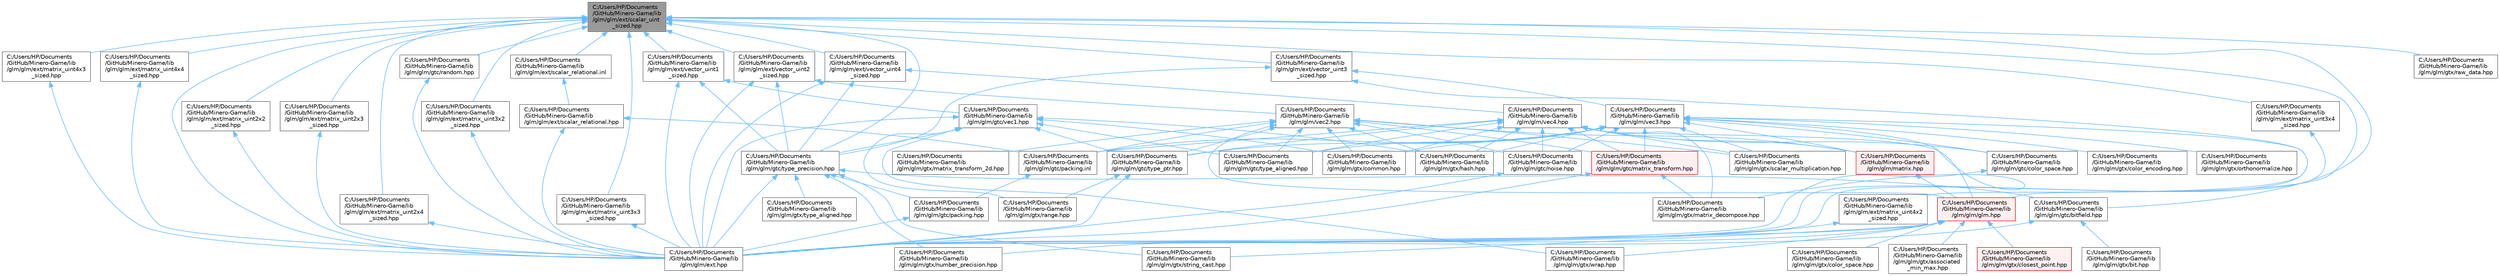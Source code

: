 digraph "C:/Users/HP/Documents/GitHub/Minero-Game/lib/glm/glm/ext/scalar_uint_sized.hpp"
{
 // LATEX_PDF_SIZE
  bgcolor="transparent";
  edge [fontname=Helvetica,fontsize=10,labelfontname=Helvetica,labelfontsize=10];
  node [fontname=Helvetica,fontsize=10,shape=box,height=0.2,width=0.4];
  Node1 [id="Node000001",label="C:/Users/HP/Documents\l/GitHub/Minero-Game/lib\l/glm/glm/ext/scalar_uint\l_sized.hpp",height=0.2,width=0.4,color="gray40", fillcolor="grey60", style="filled", fontcolor="black",tooltip=" "];
  Node1 -> Node2 [id="edge227_Node000001_Node000002",dir="back",color="steelblue1",style="solid",tooltip=" "];
  Node2 [id="Node000002",label="C:/Users/HP/Documents\l/GitHub/Minero-Game/lib\l/glm/glm/ext.hpp",height=0.2,width=0.4,color="grey40", fillcolor="white", style="filled",URL="$lib_2glm_2glm_2ext_8hpp.html",tooltip=" "];
  Node1 -> Node3 [id="edge228_Node000001_Node000003",dir="back",color="steelblue1",style="solid",tooltip=" "];
  Node3 [id="Node000003",label="C:/Users/HP/Documents\l/GitHub/Minero-Game/lib\l/glm/glm/ext/matrix_uint2x2\l_sized.hpp",height=0.2,width=0.4,color="grey40", fillcolor="white", style="filled",URL="$lib_2glm_2glm_2ext_2matrix__uint2x2__sized_8hpp.html",tooltip=" "];
  Node3 -> Node2 [id="edge229_Node000003_Node000002",dir="back",color="steelblue1",style="solid",tooltip=" "];
  Node1 -> Node4 [id="edge230_Node000001_Node000004",dir="back",color="steelblue1",style="solid",tooltip=" "];
  Node4 [id="Node000004",label="C:/Users/HP/Documents\l/GitHub/Minero-Game/lib\l/glm/glm/ext/matrix_uint2x3\l_sized.hpp",height=0.2,width=0.4,color="grey40", fillcolor="white", style="filled",URL="$lib_2glm_2glm_2ext_2matrix__uint2x3__sized_8hpp.html",tooltip=" "];
  Node4 -> Node2 [id="edge231_Node000004_Node000002",dir="back",color="steelblue1",style="solid",tooltip=" "];
  Node1 -> Node5 [id="edge232_Node000001_Node000005",dir="back",color="steelblue1",style="solid",tooltip=" "];
  Node5 [id="Node000005",label="C:/Users/HP/Documents\l/GitHub/Minero-Game/lib\l/glm/glm/ext/matrix_uint2x4\l_sized.hpp",height=0.2,width=0.4,color="grey40", fillcolor="white", style="filled",URL="$lib_2glm_2glm_2ext_2matrix__uint2x4__sized_8hpp.html",tooltip=" "];
  Node5 -> Node2 [id="edge233_Node000005_Node000002",dir="back",color="steelblue1",style="solid",tooltip=" "];
  Node1 -> Node6 [id="edge234_Node000001_Node000006",dir="back",color="steelblue1",style="solid",tooltip=" "];
  Node6 [id="Node000006",label="C:/Users/HP/Documents\l/GitHub/Minero-Game/lib\l/glm/glm/ext/matrix_uint3x2\l_sized.hpp",height=0.2,width=0.4,color="grey40", fillcolor="white", style="filled",URL="$lib_2glm_2glm_2ext_2matrix__uint3x2__sized_8hpp.html",tooltip=" "];
  Node6 -> Node2 [id="edge235_Node000006_Node000002",dir="back",color="steelblue1",style="solid",tooltip=" "];
  Node1 -> Node7 [id="edge236_Node000001_Node000007",dir="back",color="steelblue1",style="solid",tooltip=" "];
  Node7 [id="Node000007",label="C:/Users/HP/Documents\l/GitHub/Minero-Game/lib\l/glm/glm/ext/matrix_uint3x3\l_sized.hpp",height=0.2,width=0.4,color="grey40", fillcolor="white", style="filled",URL="$lib_2glm_2glm_2ext_2matrix__uint3x3__sized_8hpp.html",tooltip=" "];
  Node7 -> Node2 [id="edge237_Node000007_Node000002",dir="back",color="steelblue1",style="solid",tooltip=" "];
  Node1 -> Node8 [id="edge238_Node000001_Node000008",dir="back",color="steelblue1",style="solid",tooltip=" "];
  Node8 [id="Node000008",label="C:/Users/HP/Documents\l/GitHub/Minero-Game/lib\l/glm/glm/ext/matrix_uint3x4\l_sized.hpp",height=0.2,width=0.4,color="grey40", fillcolor="white", style="filled",URL="$lib_2glm_2glm_2ext_2matrix__uint3x4__sized_8hpp.html",tooltip=" "];
  Node8 -> Node2 [id="edge239_Node000008_Node000002",dir="back",color="steelblue1",style="solid",tooltip=" "];
  Node1 -> Node9 [id="edge240_Node000001_Node000009",dir="back",color="steelblue1",style="solid",tooltip=" "];
  Node9 [id="Node000009",label="C:/Users/HP/Documents\l/GitHub/Minero-Game/lib\l/glm/glm/ext/matrix_uint4x2\l_sized.hpp",height=0.2,width=0.4,color="grey40", fillcolor="white", style="filled",URL="$lib_2glm_2glm_2ext_2matrix__uint4x2__sized_8hpp.html",tooltip=" "];
  Node9 -> Node2 [id="edge241_Node000009_Node000002",dir="back",color="steelblue1",style="solid",tooltip=" "];
  Node1 -> Node10 [id="edge242_Node000001_Node000010",dir="back",color="steelblue1",style="solid",tooltip=" "];
  Node10 [id="Node000010",label="C:/Users/HP/Documents\l/GitHub/Minero-Game/lib\l/glm/glm/ext/matrix_uint4x3\l_sized.hpp",height=0.2,width=0.4,color="grey40", fillcolor="white", style="filled",URL="$lib_2glm_2glm_2ext_2matrix__uint4x3__sized_8hpp.html",tooltip=" "];
  Node10 -> Node2 [id="edge243_Node000010_Node000002",dir="back",color="steelblue1",style="solid",tooltip=" "];
  Node1 -> Node11 [id="edge244_Node000001_Node000011",dir="back",color="steelblue1",style="solid",tooltip=" "];
  Node11 [id="Node000011",label="C:/Users/HP/Documents\l/GitHub/Minero-Game/lib\l/glm/glm/ext/matrix_uint4x4\l_sized.hpp",height=0.2,width=0.4,color="grey40", fillcolor="white", style="filled",URL="$lib_2glm_2glm_2ext_2matrix__uint4x4__sized_8hpp.html",tooltip=" "];
  Node11 -> Node2 [id="edge245_Node000011_Node000002",dir="back",color="steelblue1",style="solid",tooltip=" "];
  Node1 -> Node12 [id="edge246_Node000001_Node000012",dir="back",color="steelblue1",style="solid",tooltip=" "];
  Node12 [id="Node000012",label="C:/Users/HP/Documents\l/GitHub/Minero-Game/lib\l/glm/glm/ext/scalar_relational.inl",height=0.2,width=0.4,color="grey40", fillcolor="white", style="filled",URL="$lib_2glm_2glm_2ext_2scalar__relational_8inl.html",tooltip=" "];
  Node12 -> Node13 [id="edge247_Node000012_Node000013",dir="back",color="steelblue1",style="solid",tooltip=" "];
  Node13 [id="Node000013",label="C:/Users/HP/Documents\l/GitHub/Minero-Game/lib\l/glm/glm/ext/scalar_relational.hpp",height=0.2,width=0.4,color="grey40", fillcolor="white", style="filled",URL="$lib_2glm_2glm_2ext_2scalar__relational_8hpp.html",tooltip=" "];
  Node13 -> Node2 [id="edge248_Node000013_Node000002",dir="back",color="steelblue1",style="solid",tooltip=" "];
  Node13 -> Node14 [id="edge249_Node000013_Node000014",dir="back",color="steelblue1",style="solid",tooltip=" "];
  Node14 [id="Node000014",label="C:/Users/HP/Documents\l/GitHub/Minero-Game/lib\l/glm/glm/gtc/packing.inl",height=0.2,width=0.4,color="grey40", fillcolor="white", style="filled",URL="$lib_2glm_2glm_2gtc_2packing_8inl.html",tooltip=" "];
  Node14 -> Node15 [id="edge250_Node000014_Node000015",dir="back",color="steelblue1",style="solid",tooltip=" "];
  Node15 [id="Node000015",label="C:/Users/HP/Documents\l/GitHub/Minero-Game/lib\l/glm/glm/gtc/packing.hpp",height=0.2,width=0.4,color="grey40", fillcolor="white", style="filled",URL="$lib_2glm_2glm_2gtc_2packing_8hpp.html",tooltip=" "];
  Node15 -> Node2 [id="edge251_Node000015_Node000002",dir="back",color="steelblue1",style="solid",tooltip=" "];
  Node1 -> Node16 [id="edge252_Node000001_Node000016",dir="back",color="steelblue1",style="solid",tooltip=" "];
  Node16 [id="Node000016",label="C:/Users/HP/Documents\l/GitHub/Minero-Game/lib\l/glm/glm/ext/vector_uint1\l_sized.hpp",height=0.2,width=0.4,color="grey40", fillcolor="white", style="filled",URL="$lib_2glm_2glm_2ext_2vector__uint1__sized_8hpp.html",tooltip=" "];
  Node16 -> Node2 [id="edge253_Node000016_Node000002",dir="back",color="steelblue1",style="solid",tooltip=" "];
  Node16 -> Node17 [id="edge254_Node000016_Node000017",dir="back",color="steelblue1",style="solid",tooltip=" "];
  Node17 [id="Node000017",label="C:/Users/HP/Documents\l/GitHub/Minero-Game/lib\l/glm/glm/gtc/type_precision.hpp",height=0.2,width=0.4,color="grey40", fillcolor="white", style="filled",URL="$lib_2glm_2glm_2gtc_2type__precision_8hpp.html",tooltip=" "];
  Node17 -> Node2 [id="edge255_Node000017_Node000002",dir="back",color="steelblue1",style="solid",tooltip=" "];
  Node17 -> Node18 [id="edge256_Node000017_Node000018",dir="back",color="steelblue1",style="solid",tooltip=" "];
  Node18 [id="Node000018",label="C:/Users/HP/Documents\l/GitHub/Minero-Game/lib\l/glm/glm/gtc/bitfield.hpp",height=0.2,width=0.4,color="grey40", fillcolor="white", style="filled",URL="$lib_2glm_2glm_2gtc_2bitfield_8hpp.html",tooltip=" "];
  Node18 -> Node2 [id="edge257_Node000018_Node000002",dir="back",color="steelblue1",style="solid",tooltip=" "];
  Node18 -> Node19 [id="edge258_Node000018_Node000019",dir="back",color="steelblue1",style="solid",tooltip=" "];
  Node19 [id="Node000019",label="C:/Users/HP/Documents\l/GitHub/Minero-Game/lib\l/glm/glm/gtx/bit.hpp",height=0.2,width=0.4,color="grey40", fillcolor="white", style="filled",URL="$lib_2glm_2glm_2gtx_2bit_8hpp.html",tooltip=" "];
  Node17 -> Node15 [id="edge259_Node000017_Node000015",dir="back",color="steelblue1",style="solid",tooltip=" "];
  Node17 -> Node20 [id="edge260_Node000017_Node000020",dir="back",color="steelblue1",style="solid",tooltip=" "];
  Node20 [id="Node000020",label="C:/Users/HP/Documents\l/GitHub/Minero-Game/lib\l/glm/glm/gtx/number_precision.hpp",height=0.2,width=0.4,color="grey40", fillcolor="white", style="filled",URL="$lib_2glm_2glm_2gtx_2number__precision_8hpp.html",tooltip=" "];
  Node17 -> Node21 [id="edge261_Node000017_Node000021",dir="back",color="steelblue1",style="solid",tooltip=" "];
  Node21 [id="Node000021",label="C:/Users/HP/Documents\l/GitHub/Minero-Game/lib\l/glm/glm/gtx/string_cast.hpp",height=0.2,width=0.4,color="grey40", fillcolor="white", style="filled",URL="$lib_2glm_2glm_2gtx_2string__cast_8hpp.html",tooltip=" "];
  Node17 -> Node22 [id="edge262_Node000017_Node000022",dir="back",color="steelblue1",style="solid",tooltip=" "];
  Node22 [id="Node000022",label="C:/Users/HP/Documents\l/GitHub/Minero-Game/lib\l/glm/glm/gtx/type_aligned.hpp",height=0.2,width=0.4,color="grey40", fillcolor="white", style="filled",URL="$lib_2glm_2glm_2gtx_2type__aligned_8hpp.html",tooltip=" "];
  Node16 -> Node23 [id="edge263_Node000016_Node000023",dir="back",color="steelblue1",style="solid",tooltip=" "];
  Node23 [id="Node000023",label="C:/Users/HP/Documents\l/GitHub/Minero-Game/lib\l/glm/glm/gtc/vec1.hpp",height=0.2,width=0.4,color="grey40", fillcolor="white", style="filled",URL="$lib_2glm_2glm_2gtc_2vec1_8hpp.html",tooltip=" "];
  Node23 -> Node2 [id="edge264_Node000023_Node000002",dir="back",color="steelblue1",style="solid",tooltip=" "];
  Node23 -> Node24 [id="edge265_Node000023_Node000024",dir="back",color="steelblue1",style="solid",tooltip=" "];
  Node24 [id="Node000024",label="C:/Users/HP/Documents\l/GitHub/Minero-Game/lib\l/glm/glm/gtc/type_aligned.hpp",height=0.2,width=0.4,color="grey40", fillcolor="white", style="filled",URL="$lib_2glm_2glm_2gtc_2type__aligned_8hpp.html",tooltip=" "];
  Node23 -> Node17 [id="edge266_Node000023_Node000017",dir="back",color="steelblue1",style="solid",tooltip=" "];
  Node23 -> Node25 [id="edge267_Node000023_Node000025",dir="back",color="steelblue1",style="solid",tooltip=" "];
  Node25 [id="Node000025",label="C:/Users/HP/Documents\l/GitHub/Minero-Game/lib\l/glm/glm/gtc/type_ptr.hpp",height=0.2,width=0.4,color="grey40", fillcolor="white", style="filled",URL="$lib_2glm_2glm_2gtc_2type__ptr_8hpp.html",tooltip=" "];
  Node25 -> Node2 [id="edge268_Node000025_Node000002",dir="back",color="steelblue1",style="solid",tooltip=" "];
  Node25 -> Node26 [id="edge269_Node000025_Node000026",dir="back",color="steelblue1",style="solid",tooltip=" "];
  Node26 [id="Node000026",label="C:/Users/HP/Documents\l/GitHub/Minero-Game/lib\l/glm/glm/gtx/range.hpp",height=0.2,width=0.4,color="grey40", fillcolor="white", style="filled",URL="$lib_2glm_2glm_2gtx_2range_8hpp.html",tooltip=" "];
  Node23 -> Node27 [id="edge270_Node000023_Node000027",dir="back",color="steelblue1",style="solid",tooltip=" "];
  Node27 [id="Node000027",label="C:/Users/HP/Documents\l/GitHub/Minero-Game/lib\l/glm/glm/gtx/common.hpp",height=0.2,width=0.4,color="grey40", fillcolor="white", style="filled",URL="$lib_2glm_2glm_2gtx_2common_8hpp.html",tooltip=" "];
  Node23 -> Node28 [id="edge271_Node000023_Node000028",dir="back",color="steelblue1",style="solid",tooltip=" "];
  Node28 [id="Node000028",label="C:/Users/HP/Documents\l/GitHub/Minero-Game/lib\l/glm/glm/gtx/hash.hpp",height=0.2,width=0.4,color="grey40", fillcolor="white", style="filled",URL="$lib_2glm_2glm_2gtx_2hash_8hpp.html",tooltip=" "];
  Node23 -> Node26 [id="edge272_Node000023_Node000026",dir="back",color="steelblue1",style="solid",tooltip=" "];
  Node23 -> Node29 [id="edge273_Node000023_Node000029",dir="back",color="steelblue1",style="solid",tooltip=" "];
  Node29 [id="Node000029",label="C:/Users/HP/Documents\l/GitHub/Minero-Game/lib\l/glm/glm/gtx/wrap.hpp",height=0.2,width=0.4,color="grey40", fillcolor="white", style="filled",URL="$lib_2glm_2glm_2gtx_2wrap_8hpp.html",tooltip=" "];
  Node1 -> Node30 [id="edge274_Node000001_Node000030",dir="back",color="steelblue1",style="solid",tooltip=" "];
  Node30 [id="Node000030",label="C:/Users/HP/Documents\l/GitHub/Minero-Game/lib\l/glm/glm/ext/vector_uint2\l_sized.hpp",height=0.2,width=0.4,color="grey40", fillcolor="white", style="filled",URL="$lib_2glm_2glm_2ext_2vector__uint2__sized_8hpp.html",tooltip=" "];
  Node30 -> Node2 [id="edge275_Node000030_Node000002",dir="back",color="steelblue1",style="solid",tooltip=" "];
  Node30 -> Node17 [id="edge276_Node000030_Node000017",dir="back",color="steelblue1",style="solid",tooltip=" "];
  Node30 -> Node31 [id="edge277_Node000030_Node000031",dir="back",color="steelblue1",style="solid",tooltip=" "];
  Node31 [id="Node000031",label="C:/Users/HP/Documents\l/GitHub/Minero-Game/lib\l/glm/glm/vec2.hpp",height=0.2,width=0.4,color="grey40", fillcolor="white", style="filled",URL="$lib_2glm_2glm_2vec2_8hpp.html",tooltip=" "];
  Node31 -> Node32 [id="edge278_Node000031_Node000032",dir="back",color="steelblue1",style="solid",tooltip=" "];
  Node32 [id="Node000032",label="C:/Users/HP/Documents\l/GitHub/Minero-Game/lib\l/glm/glm/glm.hpp",height=0.2,width=0.4,color="red", fillcolor="#FFF0F0", style="filled",URL="$lib_2glm_2glm_2glm_8hpp.html",tooltip=" "];
  Node32 -> Node2 [id="edge279_Node000032_Node000002",dir="back",color="steelblue1",style="solid",tooltip=" "];
  Node32 -> Node33 [id="edge280_Node000032_Node000033",dir="back",color="steelblue1",style="solid",tooltip=" "];
  Node33 [id="Node000033",label="C:/Users/HP/Documents\l/GitHub/Minero-Game/lib\l/glm/glm/gtx/associated\l_min_max.hpp",height=0.2,width=0.4,color="grey40", fillcolor="white", style="filled",URL="$lib_2glm_2glm_2gtx_2associated__min__max_8hpp.html",tooltip=" "];
  Node32 -> Node34 [id="edge281_Node000032_Node000034",dir="back",color="steelblue1",style="solid",tooltip=" "];
  Node34 [id="Node000034",label="C:/Users/HP/Documents\l/GitHub/Minero-Game/lib\l/glm/glm/gtx/closest_point.hpp",height=0.2,width=0.4,color="red", fillcolor="#FFF0F0", style="filled",URL="$lib_2glm_2glm_2gtx_2closest__point_8hpp.html",tooltip=" "];
  Node32 -> Node36 [id="edge282_Node000032_Node000036",dir="back",color="steelblue1",style="solid",tooltip=" "];
  Node36 [id="Node000036",label="C:/Users/HP/Documents\l/GitHub/Minero-Game/lib\l/glm/glm/gtx/color_space.hpp",height=0.2,width=0.4,color="grey40", fillcolor="white", style="filled",URL="$lib_2glm_2glm_2gtx_2color__space_8hpp.html",tooltip=" "];
  Node32 -> Node20 [id="edge283_Node000032_Node000020",dir="back",color="steelblue1",style="solid",tooltip=" "];
  Node32 -> Node21 [id="edge284_Node000032_Node000021",dir="back",color="steelblue1",style="solid",tooltip=" "];
  Node32 -> Node29 [id="edge285_Node000032_Node000029",dir="back",color="steelblue1",style="solid",tooltip=" "];
  Node31 -> Node77 [id="edge286_Node000031_Node000077",dir="back",color="steelblue1",style="solid",tooltip=" "];
  Node77 [id="Node000077",label="C:/Users/HP/Documents\l/GitHub/Minero-Game/lib\l/glm/glm/gtc/matrix_transform.hpp",height=0.2,width=0.4,color="red", fillcolor="#FFF0F0", style="filled",URL="$lib_2glm_2glm_2gtc_2matrix__transform_8hpp.html",tooltip=" "];
  Node77 -> Node2 [id="edge287_Node000077_Node000002",dir="back",color="steelblue1",style="solid",tooltip=" "];
  Node77 -> Node81 [id="edge288_Node000077_Node000081",dir="back",color="steelblue1",style="solid",tooltip=" "];
  Node81 [id="Node000081",label="C:/Users/HP/Documents\l/GitHub/Minero-Game/lib\l/glm/glm/gtx/matrix_decompose.hpp",height=0.2,width=0.4,color="grey40", fillcolor="white", style="filled",URL="$lib_2glm_2glm_2gtx_2matrix__decompose_8hpp.html",tooltip=" "];
  Node31 -> Node85 [id="edge289_Node000031_Node000085",dir="back",color="steelblue1",style="solid",tooltip=" "];
  Node85 [id="Node000085",label="C:/Users/HP/Documents\l/GitHub/Minero-Game/lib\l/glm/glm/gtc/noise.hpp",height=0.2,width=0.4,color="grey40", fillcolor="white", style="filled",URL="$lib_2glm_2glm_2gtc_2noise_8hpp.html",tooltip=" "];
  Node85 -> Node2 [id="edge290_Node000085_Node000002",dir="back",color="steelblue1",style="solid",tooltip=" "];
  Node31 -> Node14 [id="edge291_Node000031_Node000014",dir="back",color="steelblue1",style="solid",tooltip=" "];
  Node31 -> Node24 [id="edge292_Node000031_Node000024",dir="back",color="steelblue1",style="solid",tooltip=" "];
  Node31 -> Node25 [id="edge293_Node000031_Node000025",dir="back",color="steelblue1",style="solid",tooltip=" "];
  Node31 -> Node27 [id="edge294_Node000031_Node000027",dir="back",color="steelblue1",style="solid",tooltip=" "];
  Node31 -> Node28 [id="edge295_Node000031_Node000028",dir="back",color="steelblue1",style="solid",tooltip=" "];
  Node31 -> Node86 [id="edge296_Node000031_Node000086",dir="back",color="steelblue1",style="solid",tooltip=" "];
  Node86 [id="Node000086",label="C:/Users/HP/Documents\l/GitHub/Minero-Game/lib\l/glm/glm/gtx/matrix_transform_2d.hpp",height=0.2,width=0.4,color="grey40", fillcolor="white", style="filled",URL="$lib_2glm_2glm_2gtx_2matrix__transform__2d_8hpp.html",tooltip=" "];
  Node31 -> Node87 [id="edge297_Node000031_Node000087",dir="back",color="steelblue1",style="solid",tooltip=" "];
  Node87 [id="Node000087",label="C:/Users/HP/Documents\l/GitHub/Minero-Game/lib\l/glm/glm/gtx/scalar_multiplication.hpp",height=0.2,width=0.4,color="grey40", fillcolor="white", style="filled",URL="$lib_2glm_2glm_2gtx_2scalar__multiplication_8hpp.html",tooltip=" "];
  Node31 -> Node88 [id="edge298_Node000031_Node000088",dir="back",color="steelblue1",style="solid",tooltip=" "];
  Node88 [id="Node000088",label="C:/Users/HP/Documents\l/GitHub/Minero-Game/lib\l/glm/glm/matrix.hpp",height=0.2,width=0.4,color="red", fillcolor="#FFF0F0", style="filled",URL="$lib_2glm_2glm_2matrix_8hpp.html",tooltip=" "];
  Node88 -> Node32 [id="edge299_Node000088_Node000032",dir="back",color="steelblue1",style="solid",tooltip=" "];
  Node1 -> Node132 [id="edge300_Node000001_Node000132",dir="back",color="steelblue1",style="solid",tooltip=" "];
  Node132 [id="Node000132",label="C:/Users/HP/Documents\l/GitHub/Minero-Game/lib\l/glm/glm/ext/vector_uint3\l_sized.hpp",height=0.2,width=0.4,color="grey40", fillcolor="white", style="filled",URL="$lib_2glm_2glm_2ext_2vector__uint3__sized_8hpp.html",tooltip=" "];
  Node132 -> Node2 [id="edge301_Node000132_Node000002",dir="back",color="steelblue1",style="solid",tooltip=" "];
  Node132 -> Node17 [id="edge302_Node000132_Node000017",dir="back",color="steelblue1",style="solid",tooltip=" "];
  Node132 -> Node133 [id="edge303_Node000132_Node000133",dir="back",color="steelblue1",style="solid",tooltip=" "];
  Node133 [id="Node000133",label="C:/Users/HP/Documents\l/GitHub/Minero-Game/lib\l/glm/glm/vec3.hpp",height=0.2,width=0.4,color="grey40", fillcolor="white", style="filled",URL="$lib_2glm_2glm_2vec3_8hpp.html",tooltip=" "];
  Node133 -> Node32 [id="edge304_Node000133_Node000032",dir="back",color="steelblue1",style="solid",tooltip=" "];
  Node133 -> Node134 [id="edge305_Node000133_Node000134",dir="back",color="steelblue1",style="solid",tooltip=" "];
  Node134 [id="Node000134",label="C:/Users/HP/Documents\l/GitHub/Minero-Game/lib\l/glm/glm/gtc/color_space.hpp",height=0.2,width=0.4,color="grey40", fillcolor="white", style="filled",URL="$lib_2glm_2glm_2gtc_2color__space_8hpp.html",tooltip=" "];
  Node134 -> Node2 [id="edge306_Node000134_Node000002",dir="back",color="steelblue1",style="solid",tooltip=" "];
  Node133 -> Node77 [id="edge307_Node000133_Node000077",dir="back",color="steelblue1",style="solid",tooltip=" "];
  Node133 -> Node85 [id="edge308_Node000133_Node000085",dir="back",color="steelblue1",style="solid",tooltip=" "];
  Node133 -> Node14 [id="edge309_Node000133_Node000014",dir="back",color="steelblue1",style="solid",tooltip=" "];
  Node133 -> Node24 [id="edge310_Node000133_Node000024",dir="back",color="steelblue1",style="solid",tooltip=" "];
  Node133 -> Node25 [id="edge311_Node000133_Node000025",dir="back",color="steelblue1",style="solid",tooltip=" "];
  Node133 -> Node135 [id="edge312_Node000133_Node000135",dir="back",color="steelblue1",style="solid",tooltip=" "];
  Node135 [id="Node000135",label="C:/Users/HP/Documents\l/GitHub/Minero-Game/lib\l/glm/glm/gtx/color_encoding.hpp",height=0.2,width=0.4,color="grey40", fillcolor="white", style="filled",URL="$lib_2glm_2glm_2gtx_2color__encoding_8hpp.html",tooltip=" "];
  Node133 -> Node27 [id="edge313_Node000133_Node000027",dir="back",color="steelblue1",style="solid",tooltip=" "];
  Node133 -> Node28 [id="edge314_Node000133_Node000028",dir="back",color="steelblue1",style="solid",tooltip=" "];
  Node133 -> Node81 [id="edge315_Node000133_Node000081",dir="back",color="steelblue1",style="solid",tooltip=" "];
  Node133 -> Node113 [id="edge316_Node000133_Node000113",dir="back",color="steelblue1",style="solid",tooltip=" "];
  Node113 [id="Node000113",label="C:/Users/HP/Documents\l/GitHub/Minero-Game/lib\l/glm/glm/gtx/orthonormalize.hpp",height=0.2,width=0.4,color="grey40", fillcolor="white", style="filled",URL="$lib_2glm_2glm_2gtx_2orthonormalize_8hpp.html",tooltip=" "];
  Node133 -> Node87 [id="edge317_Node000133_Node000087",dir="back",color="steelblue1",style="solid",tooltip=" "];
  Node133 -> Node88 [id="edge318_Node000133_Node000088",dir="back",color="steelblue1",style="solid",tooltip=" "];
  Node1 -> Node136 [id="edge319_Node000001_Node000136",dir="back",color="steelblue1",style="solid",tooltip=" "];
  Node136 [id="Node000136",label="C:/Users/HP/Documents\l/GitHub/Minero-Game/lib\l/glm/glm/ext/vector_uint4\l_sized.hpp",height=0.2,width=0.4,color="grey40", fillcolor="white", style="filled",URL="$lib_2glm_2glm_2ext_2vector__uint4__sized_8hpp.html",tooltip=" "];
  Node136 -> Node2 [id="edge320_Node000136_Node000002",dir="back",color="steelblue1",style="solid",tooltip=" "];
  Node136 -> Node17 [id="edge321_Node000136_Node000017",dir="back",color="steelblue1",style="solid",tooltip=" "];
  Node136 -> Node137 [id="edge322_Node000136_Node000137",dir="back",color="steelblue1",style="solid",tooltip=" "];
  Node137 [id="Node000137",label="C:/Users/HP/Documents\l/GitHub/Minero-Game/lib\l/glm/glm/vec4.hpp",height=0.2,width=0.4,color="grey40", fillcolor="white", style="filled",URL="$lib_2glm_2glm_2vec4_8hpp.html",tooltip=" "];
  Node137 -> Node32 [id="edge323_Node000137_Node000032",dir="back",color="steelblue1",style="solid",tooltip=" "];
  Node137 -> Node134 [id="edge324_Node000137_Node000134",dir="back",color="steelblue1",style="solid",tooltip=" "];
  Node137 -> Node77 [id="edge325_Node000137_Node000077",dir="back",color="steelblue1",style="solid",tooltip=" "];
  Node137 -> Node85 [id="edge326_Node000137_Node000085",dir="back",color="steelblue1",style="solid",tooltip=" "];
  Node137 -> Node14 [id="edge327_Node000137_Node000014",dir="back",color="steelblue1",style="solid",tooltip=" "];
  Node137 -> Node24 [id="edge328_Node000137_Node000024",dir="back",color="steelblue1",style="solid",tooltip=" "];
  Node137 -> Node25 [id="edge329_Node000137_Node000025",dir="back",color="steelblue1",style="solid",tooltip=" "];
  Node137 -> Node27 [id="edge330_Node000137_Node000027",dir="back",color="steelblue1",style="solid",tooltip=" "];
  Node137 -> Node28 [id="edge331_Node000137_Node000028",dir="back",color="steelblue1",style="solid",tooltip=" "];
  Node137 -> Node81 [id="edge332_Node000137_Node000081",dir="back",color="steelblue1",style="solid",tooltip=" "];
  Node137 -> Node87 [id="edge333_Node000137_Node000087",dir="back",color="steelblue1",style="solid",tooltip=" "];
  Node137 -> Node88 [id="edge334_Node000137_Node000088",dir="back",color="steelblue1",style="solid",tooltip=" "];
  Node1 -> Node18 [id="edge335_Node000001_Node000018",dir="back",color="steelblue1",style="solid",tooltip=" "];
  Node1 -> Node138 [id="edge336_Node000001_Node000138",dir="back",color="steelblue1",style="solid",tooltip=" "];
  Node138 [id="Node000138",label="C:/Users/HP/Documents\l/GitHub/Minero-Game/lib\l/glm/glm/gtc/random.hpp",height=0.2,width=0.4,color="grey40", fillcolor="white", style="filled",URL="$lib_2glm_2glm_2gtc_2random_8hpp.html",tooltip=" "];
  Node138 -> Node2 [id="edge337_Node000138_Node000002",dir="back",color="steelblue1",style="solid",tooltip=" "];
  Node1 -> Node17 [id="edge338_Node000001_Node000017",dir="back",color="steelblue1",style="solid",tooltip=" "];
  Node1 -> Node139 [id="edge339_Node000001_Node000139",dir="back",color="steelblue1",style="solid",tooltip=" "];
  Node139 [id="Node000139",label="C:/Users/HP/Documents\l/GitHub/Minero-Game/lib\l/glm/glm/gtx/raw_data.hpp",height=0.2,width=0.4,color="grey40", fillcolor="white", style="filled",URL="$lib_2glm_2glm_2gtx_2raw__data_8hpp.html",tooltip=" "];
}
